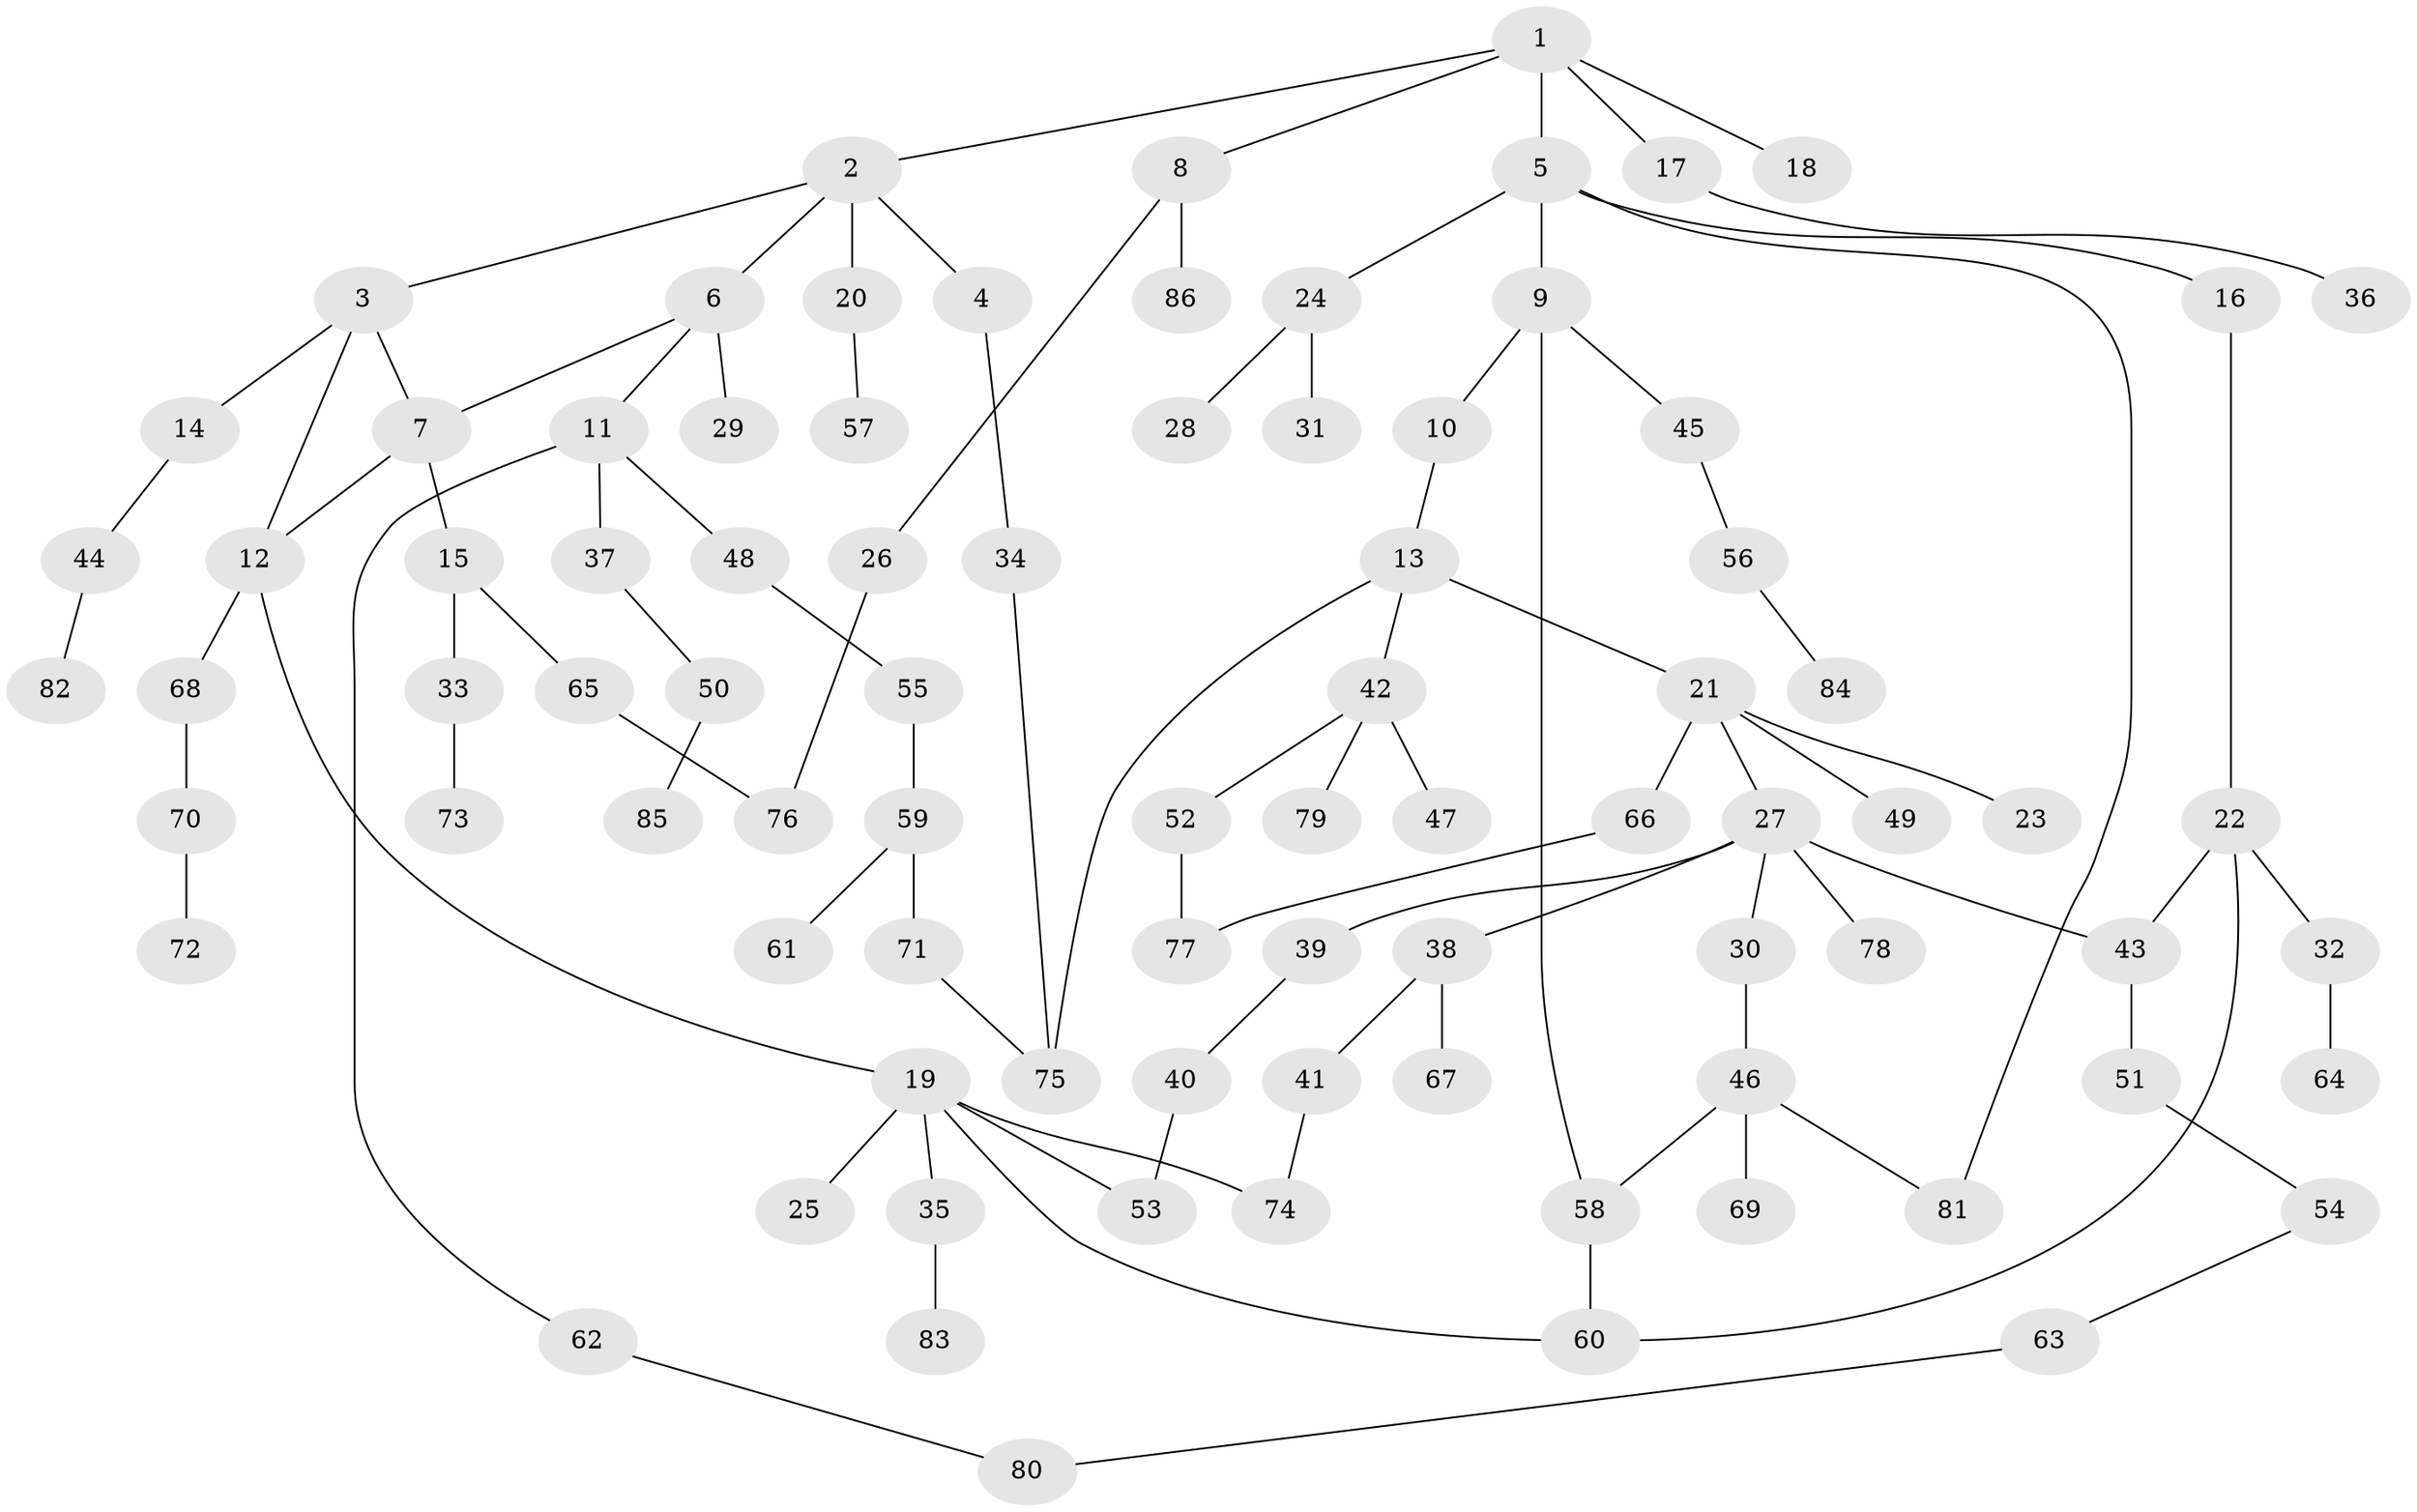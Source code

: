// coarse degree distribution, {5: 0.14285714285714285, 2: 0.2571428571428571, 3: 0.17142857142857143, 4: 0.17142857142857143, 1: 0.2571428571428571}
// Generated by graph-tools (version 1.1) at 2025/36/03/04/25 23:36:07]
// undirected, 86 vertices, 99 edges
graph export_dot {
  node [color=gray90,style=filled];
  1;
  2;
  3;
  4;
  5;
  6;
  7;
  8;
  9;
  10;
  11;
  12;
  13;
  14;
  15;
  16;
  17;
  18;
  19;
  20;
  21;
  22;
  23;
  24;
  25;
  26;
  27;
  28;
  29;
  30;
  31;
  32;
  33;
  34;
  35;
  36;
  37;
  38;
  39;
  40;
  41;
  42;
  43;
  44;
  45;
  46;
  47;
  48;
  49;
  50;
  51;
  52;
  53;
  54;
  55;
  56;
  57;
  58;
  59;
  60;
  61;
  62;
  63;
  64;
  65;
  66;
  67;
  68;
  69;
  70;
  71;
  72;
  73;
  74;
  75;
  76;
  77;
  78;
  79;
  80;
  81;
  82;
  83;
  84;
  85;
  86;
  1 -- 2;
  1 -- 5;
  1 -- 8;
  1 -- 17;
  1 -- 18;
  2 -- 3;
  2 -- 4;
  2 -- 6;
  2 -- 20;
  3 -- 12;
  3 -- 14;
  3 -- 7;
  4 -- 34;
  5 -- 9;
  5 -- 16;
  5 -- 24;
  5 -- 81;
  6 -- 7;
  6 -- 11;
  6 -- 29;
  7 -- 15;
  7 -- 12;
  8 -- 26;
  8 -- 86;
  9 -- 10;
  9 -- 45;
  9 -- 58;
  10 -- 13;
  11 -- 37;
  11 -- 48;
  11 -- 62;
  12 -- 19;
  12 -- 68;
  13 -- 21;
  13 -- 42;
  13 -- 75;
  14 -- 44;
  15 -- 33;
  15 -- 65;
  16 -- 22;
  17 -- 36;
  19 -- 25;
  19 -- 35;
  19 -- 53;
  19 -- 74;
  19 -- 60;
  20 -- 57;
  21 -- 23;
  21 -- 27;
  21 -- 49;
  21 -- 66;
  22 -- 32;
  22 -- 60;
  22 -- 43;
  24 -- 28;
  24 -- 31;
  26 -- 76;
  27 -- 30;
  27 -- 38;
  27 -- 39;
  27 -- 43;
  27 -- 78;
  30 -- 46;
  32 -- 64;
  33 -- 73;
  34 -- 75;
  35 -- 83;
  37 -- 50;
  38 -- 41;
  38 -- 67;
  39 -- 40;
  40 -- 53;
  41 -- 74;
  42 -- 47;
  42 -- 52;
  42 -- 79;
  43 -- 51;
  44 -- 82;
  45 -- 56;
  46 -- 58;
  46 -- 69;
  46 -- 81;
  48 -- 55;
  50 -- 85;
  51 -- 54;
  52 -- 77;
  54 -- 63;
  55 -- 59;
  56 -- 84;
  58 -- 60;
  59 -- 61;
  59 -- 71;
  62 -- 80;
  63 -- 80;
  65 -- 76;
  66 -- 77;
  68 -- 70;
  70 -- 72;
  71 -- 75;
}
